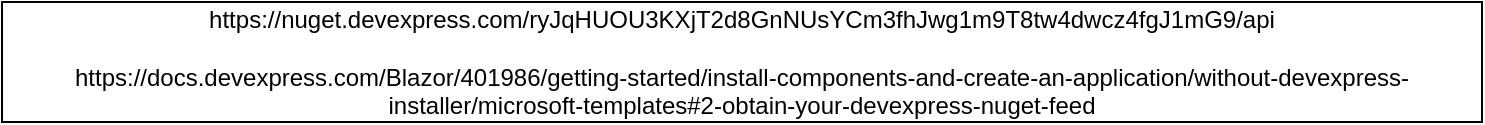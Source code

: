 <mxfile version="14.6.13" type="github">
  <diagram id="uLB5Eji1Cr28W6Xh5N5R" name="Page-1">
    <mxGraphModel dx="1422" dy="737" grid="1" gridSize="10" guides="1" tooltips="1" connect="1" arrows="1" fold="1" page="1" pageScale="1" pageWidth="827" pageHeight="1169" math="0" shadow="0">
      <root>
        <mxCell id="0" />
        <mxCell id="1" parent="0" />
        <mxCell id="rdyHNnLBZTg6ROo71mEh-1" value="https://nuget.devexpress.com/ryJqHUOU3KXjT2d8GnNUsYCm3fhJwg1m9T8tw4dwcz4fgJ1mG9/api&lt;br&gt;&lt;br&gt;https://docs.devexpress.com/Blazor/401986/getting-started/install-components-and-create-an-application/without-devexpress-installer/microsoft-templates#2-obtain-your-devexpress-nuget-feed" style="rounded=0;whiteSpace=wrap;html=1;" vertex="1" parent="1">
          <mxGeometry x="40" y="80" width="740" height="60" as="geometry" />
        </mxCell>
      </root>
    </mxGraphModel>
  </diagram>
</mxfile>
